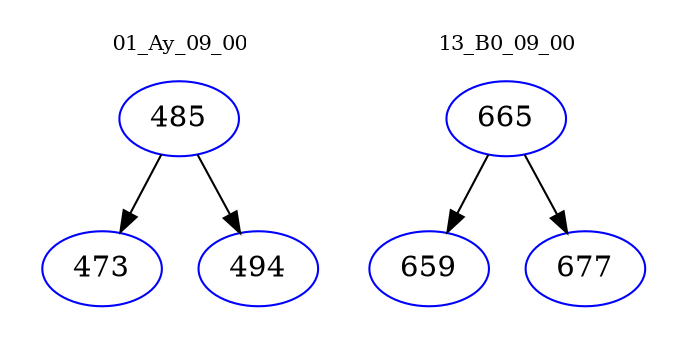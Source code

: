 digraph{
subgraph cluster_0 {
color = white
label = "01_Ay_09_00";
fontsize=10;
T0_485 [label="485", color="blue"]
T0_485 -> T0_473 [color="black"]
T0_473 [label="473", color="blue"]
T0_485 -> T0_494 [color="black"]
T0_494 [label="494", color="blue"]
}
subgraph cluster_1 {
color = white
label = "13_B0_09_00";
fontsize=10;
T1_665 [label="665", color="blue"]
T1_665 -> T1_659 [color="black"]
T1_659 [label="659", color="blue"]
T1_665 -> T1_677 [color="black"]
T1_677 [label="677", color="blue"]
}
}

